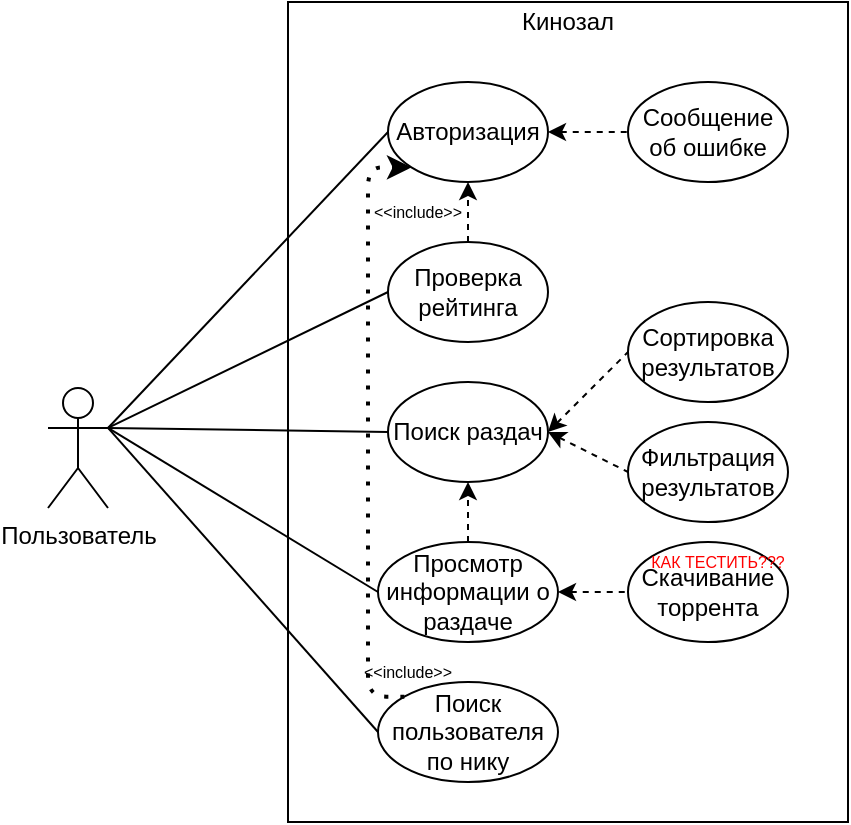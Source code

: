 <mxfile version="13.8.0" type="device"><diagram id="NdgotXNriXLIu50uAcod" name="Page-1"><mxGraphModel dx="788" dy="454" grid="1" gridSize="10" guides="1" tooltips="1" connect="1" arrows="1" fold="1" page="1" pageScale="1" pageWidth="850" pageHeight="1100" math="0" shadow="0"><root><mxCell id="0"/><mxCell id="1" parent="0"/><mxCell id="jqbstgjeOCV-jRLIEqy_-1" value="&lt;div&gt;Пользователь&lt;/div&gt;" style="shape=umlActor;verticalLabelPosition=bottom;verticalAlign=top;html=1;outlineConnect=0;" vertex="1" parent="1"><mxGeometry x="80" y="313" width="30" height="60" as="geometry"/></mxCell><mxCell id="jqbstgjeOCV-jRLIEqy_-2" value="" style="rounded=0;whiteSpace=wrap;html=1;" vertex="1" parent="1"><mxGeometry x="200" y="120" width="280" height="410" as="geometry"/></mxCell><mxCell id="jqbstgjeOCV-jRLIEqy_-3" value="&lt;div&gt;Кинозал&lt;/div&gt;" style="text;html=1;strokeColor=none;fillColor=none;align=center;verticalAlign=middle;whiteSpace=wrap;rounded=0;" vertex="1" parent="1"><mxGeometry x="320" y="120" width="40" height="20" as="geometry"/></mxCell><mxCell id="jqbstgjeOCV-jRLIEqy_-4" value="&lt;div&gt;Авторизация&lt;/div&gt;" style="ellipse;whiteSpace=wrap;html=1;" vertex="1" parent="1"><mxGeometry x="250" y="160" width="80" height="50" as="geometry"/></mxCell><mxCell id="jqbstgjeOCV-jRLIEqy_-5" value="" style="endArrow=none;html=1;entryX=0;entryY=0.5;entryDx=0;entryDy=0;exitX=1;exitY=0.333;exitDx=0;exitDy=0;exitPerimeter=0;" edge="1" parent="1" source="jqbstgjeOCV-jRLIEqy_-1" target="jqbstgjeOCV-jRLIEqy_-4"><mxGeometry width="50" height="50" relative="1" as="geometry"><mxPoint x="190" y="600" as="sourcePoint"/><mxPoint x="240" y="550" as="targetPoint"/></mxGeometry></mxCell><mxCell id="jqbstgjeOCV-jRLIEqy_-7" value="Проверка рейтинга" style="ellipse;whiteSpace=wrap;html=1;" vertex="1" parent="1"><mxGeometry x="250" y="240" width="80" height="50" as="geometry"/></mxCell><mxCell id="jqbstgjeOCV-jRLIEqy_-8" value="" style="endArrow=none;html=1;entryX=0;entryY=0.5;entryDx=0;entryDy=0;exitX=1;exitY=0.333;exitDx=0;exitDy=0;exitPerimeter=0;" edge="1" parent="1" source="jqbstgjeOCV-jRLIEqy_-1" target="jqbstgjeOCV-jRLIEqy_-7"><mxGeometry width="50" height="50" relative="1" as="geometry"><mxPoint x="190" y="600" as="sourcePoint"/><mxPoint x="240" y="550" as="targetPoint"/></mxGeometry></mxCell><mxCell id="jqbstgjeOCV-jRLIEqy_-10" value="Поиск раздач" style="ellipse;whiteSpace=wrap;html=1;" vertex="1" parent="1"><mxGeometry x="250" y="310" width="80" height="50" as="geometry"/></mxCell><mxCell id="jqbstgjeOCV-jRLIEqy_-11" value="" style="endArrow=none;html=1;entryX=0;entryY=0.5;entryDx=0;entryDy=0;exitX=1;exitY=0.333;exitDx=0;exitDy=0;exitPerimeter=0;" edge="1" parent="1" source="jqbstgjeOCV-jRLIEqy_-1" target="jqbstgjeOCV-jRLIEqy_-10"><mxGeometry width="50" height="50" relative="1" as="geometry"><mxPoint x="190" y="600" as="sourcePoint"/><mxPoint x="240" y="550" as="targetPoint"/></mxGeometry></mxCell><mxCell id="jqbstgjeOCV-jRLIEqy_-13" value="Сообщение об ошибке" style="ellipse;whiteSpace=wrap;html=1;" vertex="1" parent="1"><mxGeometry x="370" y="160" width="80" height="50" as="geometry"/></mxCell><mxCell id="jqbstgjeOCV-jRLIEqy_-14" value="" style="endArrow=none;dashed=1;html=1;entryX=0;entryY=0.5;entryDx=0;entryDy=0;exitX=1;exitY=0.5;exitDx=0;exitDy=0;endFill=0;startArrow=classic;startFill=1;" edge="1" parent="1" source="jqbstgjeOCV-jRLIEqy_-4" target="jqbstgjeOCV-jRLIEqy_-13"><mxGeometry width="50" height="50" relative="1" as="geometry"><mxPoint x="310" y="470" as="sourcePoint"/><mxPoint x="360" y="420" as="targetPoint"/></mxGeometry></mxCell><mxCell id="jqbstgjeOCV-jRLIEqy_-17" value="Фильтрация результатов" style="ellipse;whiteSpace=wrap;html=1;" vertex="1" parent="1"><mxGeometry x="370" y="330" width="80" height="50" as="geometry"/></mxCell><mxCell id="jqbstgjeOCV-jRLIEqy_-18" value="" style="endArrow=none;dashed=1;html=1;entryX=0;entryY=0.5;entryDx=0;entryDy=0;exitX=1;exitY=0.5;exitDx=0;exitDy=0;startArrow=classic;startFill=1;" edge="1" parent="1" source="jqbstgjeOCV-jRLIEqy_-10" target="jqbstgjeOCV-jRLIEqy_-17"><mxGeometry width="50" height="50" relative="1" as="geometry"><mxPoint x="300" y="410" as="sourcePoint"/><mxPoint x="350" y="360" as="targetPoint"/></mxGeometry></mxCell><mxCell id="jqbstgjeOCV-jRLIEqy_-19" value="Сортировка результатов" style="ellipse;whiteSpace=wrap;html=1;" vertex="1" parent="1"><mxGeometry x="370" y="270" width="80" height="50" as="geometry"/></mxCell><mxCell id="jqbstgjeOCV-jRLIEqy_-20" value="" style="endArrow=none;dashed=1;html=1;entryX=0;entryY=0.5;entryDx=0;entryDy=0;exitX=1;exitY=0.5;exitDx=0;exitDy=0;startArrow=classic;startFill=1;" edge="1" parent="1" source="jqbstgjeOCV-jRLIEqy_-10" target="jqbstgjeOCV-jRLIEqy_-19"><mxGeometry width="50" height="50" relative="1" as="geometry"><mxPoint x="300" y="440" as="sourcePoint"/><mxPoint x="350" y="390" as="targetPoint"/></mxGeometry></mxCell><mxCell id="jqbstgjeOCV-jRLIEqy_-21" value="" style="endArrow=classic;dashed=1;html=1;exitX=0.5;exitY=0;exitDx=0;exitDy=0;entryX=0.5;entryY=1;entryDx=0;entryDy=0;endFill=1;" edge="1" parent="1" source="jqbstgjeOCV-jRLIEqy_-7" target="jqbstgjeOCV-jRLIEqy_-4"><mxGeometry width="50" height="50" relative="1" as="geometry"><mxPoint x="300" y="420" as="sourcePoint"/><mxPoint x="350" y="370" as="targetPoint"/></mxGeometry></mxCell><mxCell id="jqbstgjeOCV-jRLIEqy_-22" value="&amp;lt;&amp;lt;include&amp;gt;&amp;gt;" style="text;html=1;strokeColor=none;fillColor=none;align=center;verticalAlign=middle;whiteSpace=wrap;rounded=0;fontSize=8;" vertex="1" parent="1"><mxGeometry x="250" y="220" width="30" height="10" as="geometry"/></mxCell><mxCell id="jqbstgjeOCV-jRLIEqy_-25" value="Просмотр информации о раздаче" style="ellipse;whiteSpace=wrap;html=1;" vertex="1" parent="1"><mxGeometry x="245" y="390" width="90" height="50" as="geometry"/></mxCell><mxCell id="jqbstgjeOCV-jRLIEqy_-26" value="" style="endArrow=none;html=1;fontSize=8;exitX=1;exitY=0.333;exitDx=0;exitDy=0;exitPerimeter=0;entryX=0;entryY=0.5;entryDx=0;entryDy=0;" edge="1" parent="1" source="jqbstgjeOCV-jRLIEqy_-1" target="jqbstgjeOCV-jRLIEqy_-25"><mxGeometry width="50" height="50" relative="1" as="geometry"><mxPoint x="340" y="390" as="sourcePoint"/><mxPoint x="390" y="340" as="targetPoint"/></mxGeometry></mxCell><mxCell id="jqbstgjeOCV-jRLIEqy_-29" value="" style="endArrow=classic;dashed=1;html=1;fontSize=8;entryX=0.5;entryY=1;entryDx=0;entryDy=0;exitX=0.5;exitY=0;exitDx=0;exitDy=0;endFill=1;" edge="1" parent="1" source="jqbstgjeOCV-jRLIEqy_-25" target="jqbstgjeOCV-jRLIEqy_-10"><mxGeometry width="50" height="50" relative="1" as="geometry"><mxPoint x="340" y="390" as="sourcePoint"/><mxPoint x="390" y="340" as="targetPoint"/></mxGeometry></mxCell><mxCell id="jqbstgjeOCV-jRLIEqy_-30" value="Скачивание торрента" style="ellipse;whiteSpace=wrap;html=1;" vertex="1" parent="1"><mxGeometry x="370" y="390" width="80" height="50" as="geometry"/></mxCell><mxCell id="jqbstgjeOCV-jRLIEqy_-31" value="" style="endArrow=none;dashed=1;html=1;fontSize=8;entryX=0;entryY=0.5;entryDx=0;entryDy=0;exitX=1;exitY=0.5;exitDx=0;exitDy=0;startArrow=classic;startFill=1;" edge="1" parent="1" source="jqbstgjeOCV-jRLIEqy_-25" target="jqbstgjeOCV-jRLIEqy_-30"><mxGeometry width="50" height="50" relative="1" as="geometry"><mxPoint x="340" y="420" as="sourcePoint"/><mxPoint x="390" y="370" as="targetPoint"/></mxGeometry></mxCell><mxCell id="jqbstgjeOCV-jRLIEqy_-32" value="КАК ТЕСТИТЬ???" style="text;html=1;strokeColor=none;fillColor=none;align=center;verticalAlign=middle;whiteSpace=wrap;rounded=0;fontSize=8;fontColor=#FF0000;" vertex="1" parent="1"><mxGeometry x="380" y="390" width="70" height="20" as="geometry"/></mxCell><mxCell id="jqbstgjeOCV-jRLIEqy_-33" value="Поиск пользователя по нику" style="ellipse;whiteSpace=wrap;html=1;" vertex="1" parent="1"><mxGeometry x="245" y="460" width="90" height="50" as="geometry"/></mxCell><mxCell id="jqbstgjeOCV-jRLIEqy_-34" value="" style="endArrow=none;html=1;fontSize=8;fontColor=#FF0000;entryX=0;entryY=0.5;entryDx=0;entryDy=0;exitX=1;exitY=0.333;exitDx=0;exitDy=0;exitPerimeter=0;" edge="1" parent="1" source="jqbstgjeOCV-jRLIEqy_-1" target="jqbstgjeOCV-jRLIEqy_-33"><mxGeometry width="50" height="50" relative="1" as="geometry"><mxPoint x="340" y="430" as="sourcePoint"/><mxPoint x="390" y="380" as="targetPoint"/></mxGeometry></mxCell><mxCell id="jqbstgjeOCV-jRLIEqy_-35" value="" style="endArrow=classic;dashed=1;html=1;dashPattern=1 3;strokeWidth=2;fontSize=8;fontColor=#FF0000;entryX=0;entryY=1;entryDx=0;entryDy=0;exitX=0;exitY=0;exitDx=0;exitDy=0;edgeStyle=elbowEdgeStyle;endFill=1;" edge="1" parent="1" source="jqbstgjeOCV-jRLIEqy_-33" target="jqbstgjeOCV-jRLIEqy_-4"><mxGeometry width="50" height="50" relative="1" as="geometry"><mxPoint x="340" y="430" as="sourcePoint"/><mxPoint x="390" y="380" as="targetPoint"/><Array as="points"><mxPoint x="240" y="340"/></Array></mxGeometry></mxCell><mxCell id="jqbstgjeOCV-jRLIEqy_-36" value="&amp;lt;&amp;lt;include&amp;gt;&amp;gt;" style="text;html=1;strokeColor=none;fillColor=none;align=center;verticalAlign=middle;whiteSpace=wrap;rounded=0;fontSize=8;" vertex="1" parent="1"><mxGeometry x="245" y="450" width="30" height="10" as="geometry"/></mxCell></root></mxGraphModel></diagram></mxfile>